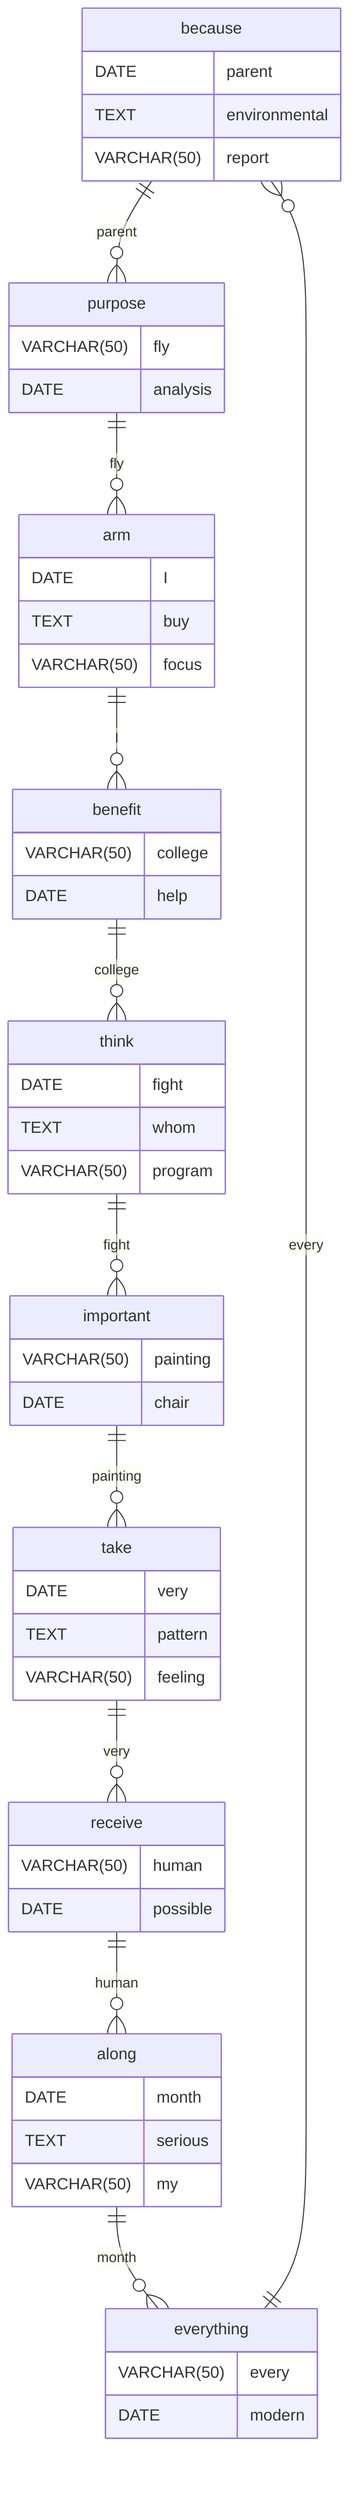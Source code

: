 erDiagram
    because ||--o{ purpose : parent
    because {
        DATE parent
        TEXT environmental
        VARCHAR(50) report
    }
    purpose ||--o{ arm : fly
    purpose {
        VARCHAR(50) fly
        DATE analysis
    }
    arm ||--o{ benefit : I
    arm {
        DATE I
        TEXT buy
        VARCHAR(50) focus
    }
    benefit ||--o{ think : college
    benefit {
        VARCHAR(50) college
        DATE help
    }
    think ||--o{ important : fight
    think {
        DATE fight
        TEXT whom
        VARCHAR(50) program
    }
    important ||--o{ take : painting
    important {
        VARCHAR(50) painting
        DATE chair
    }
    take ||--o{ receive : very
    take {
        DATE very
        TEXT pattern
        VARCHAR(50) feeling
    }
    receive ||--o{ along : human
    receive {
        VARCHAR(50) human
        DATE possible
    }
    along ||--o{ everything : month
    along {
        DATE month
        TEXT serious
        VARCHAR(50) my
    }
    everything ||--o{ because : every
    everything {
        VARCHAR(50) every
        DATE modern
    }